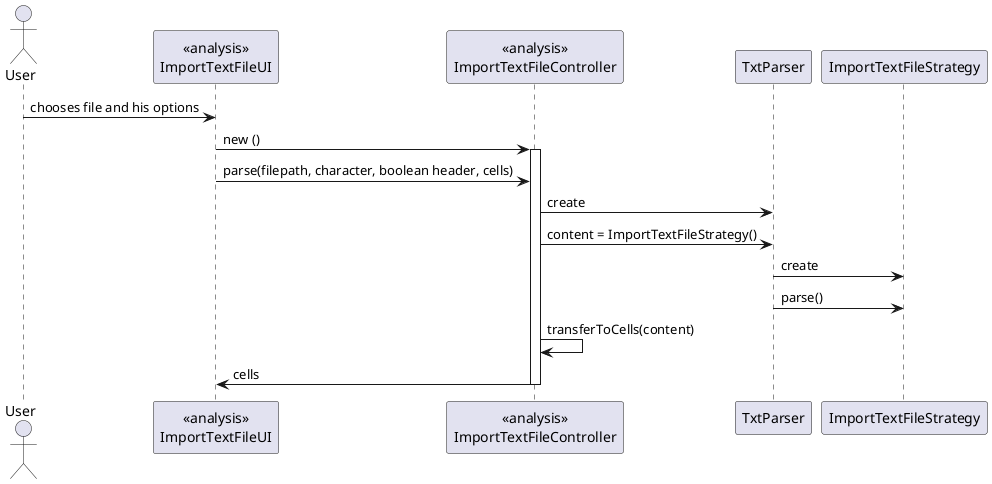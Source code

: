 @startuml doc-files/import_file_desing_image.png

actor User
participant "<<analysis>>\nImportTextFileUI" as ImportTextFileUI
participant "<<analysis>>\nImportTextFileController" as ImportTextFileController

User->ImportTextFileUI: chooses file and his options
ImportTextFileUI->ImportTextFileController: new ()

activate ImportTextFileController
ImportTextFileUI->ImportTextFileController: parse(filepath, character, boolean header, cells)
ImportTextFileController->TxtParser: create
ImportTextFileController->TxtParser: content = ImportTextFileStrategy()
TxtParser->ImportTextFileStrategy: create
TxtParser->ImportTextFileStrategy: parse()
ImportTextFileController->ImportTextFileController: transferToCells(content)
ImportTextFileController->ImportTextFileUI: cells
deactivate ImportTextFileController


@enduml